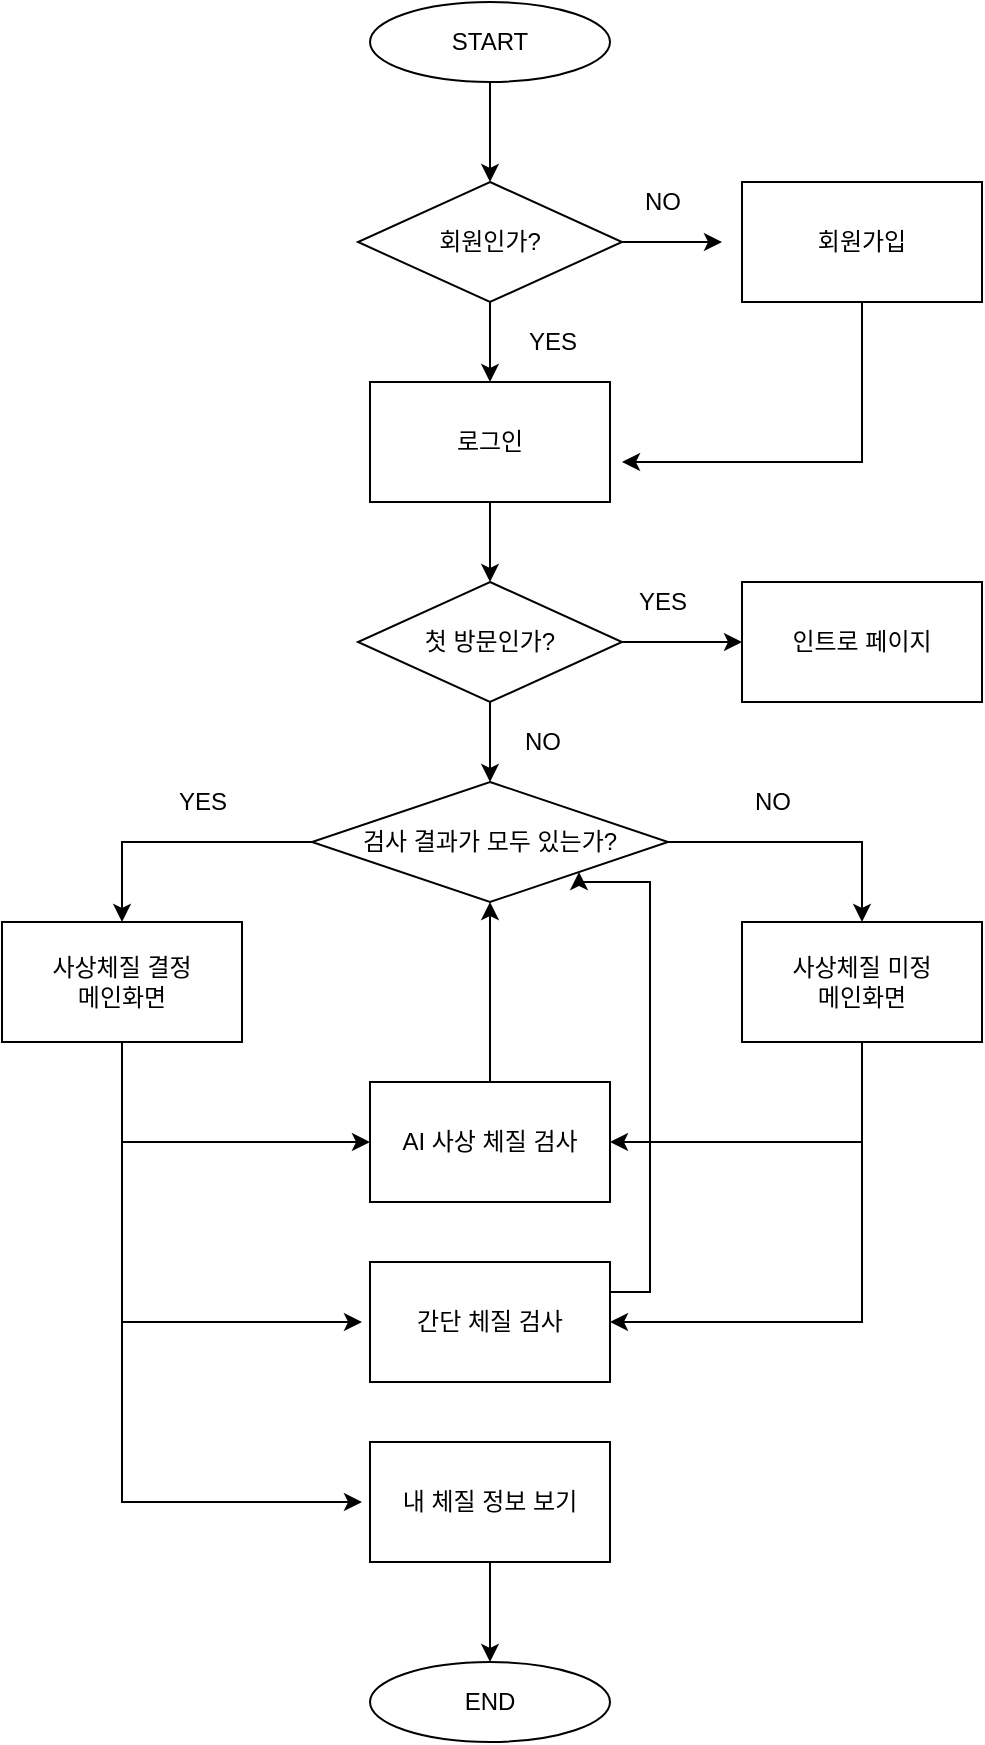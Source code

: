 <mxfile version="15.4.1" type="github"><diagram id="2mO_cgA2bO_dOIl29Bsn" name="Page-1"><mxGraphModel dx="1298" dy="841" grid="1" gridSize="10" guides="1" tooltips="1" connect="1" arrows="1" fold="1" page="1" pageScale="1" pageWidth="827" pageHeight="1169" math="0" shadow="0"><root><mxCell id="0"/><mxCell id="1" parent="0"/><mxCell id="fujtTjvkPUA1S7obsHaG-3" style="edgeStyle=orthogonalEdgeStyle;rounded=0;orthogonalLoop=1;jettySize=auto;html=1;" edge="1" parent="1" source="fujtTjvkPUA1S7obsHaG-1" target="fujtTjvkPUA1S7obsHaG-2"><mxGeometry relative="1" as="geometry"/></mxCell><mxCell id="fujtTjvkPUA1S7obsHaG-1" value="START" style="ellipse;whiteSpace=wrap;html=1;" vertex="1" parent="1"><mxGeometry x="354" y="120" width="120" height="40" as="geometry"/></mxCell><mxCell id="fujtTjvkPUA1S7obsHaG-5" style="edgeStyle=orthogonalEdgeStyle;rounded=0;orthogonalLoop=1;jettySize=auto;html=1;entryX=0.5;entryY=0;entryDx=0;entryDy=0;" edge="1" parent="1" source="fujtTjvkPUA1S7obsHaG-2" target="fujtTjvkPUA1S7obsHaG-4"><mxGeometry relative="1" as="geometry"/></mxCell><mxCell id="fujtTjvkPUA1S7obsHaG-7" style="edgeStyle=orthogonalEdgeStyle;rounded=0;orthogonalLoop=1;jettySize=auto;html=1;" edge="1" parent="1" source="fujtTjvkPUA1S7obsHaG-2"><mxGeometry relative="1" as="geometry"><mxPoint x="530" y="240" as="targetPoint"/></mxGeometry></mxCell><mxCell id="fujtTjvkPUA1S7obsHaG-2" value="회원인가?" style="rhombus;whiteSpace=wrap;html=1;" vertex="1" parent="1"><mxGeometry x="348" y="210" width="132" height="60" as="geometry"/></mxCell><mxCell id="fujtTjvkPUA1S7obsHaG-13" style="edgeStyle=orthogonalEdgeStyle;rounded=0;orthogonalLoop=1;jettySize=auto;html=1;" edge="1" parent="1" source="fujtTjvkPUA1S7obsHaG-4" target="fujtTjvkPUA1S7obsHaG-11"><mxGeometry relative="1" as="geometry"/></mxCell><mxCell id="fujtTjvkPUA1S7obsHaG-4" value="로그인" style="rounded=0;whiteSpace=wrap;html=1;" vertex="1" parent="1"><mxGeometry x="354" y="310" width="120" height="60" as="geometry"/></mxCell><mxCell id="fujtTjvkPUA1S7obsHaG-8" style="edgeStyle=orthogonalEdgeStyle;rounded=0;orthogonalLoop=1;jettySize=auto;html=1;" edge="1" parent="1" source="fujtTjvkPUA1S7obsHaG-6"><mxGeometry relative="1" as="geometry"><mxPoint x="480" y="350" as="targetPoint"/><Array as="points"><mxPoint x="600" y="350"/></Array></mxGeometry></mxCell><mxCell id="fujtTjvkPUA1S7obsHaG-6" value="회원가입" style="rounded=0;whiteSpace=wrap;html=1;" vertex="1" parent="1"><mxGeometry x="540" y="210" width="120" height="60" as="geometry"/></mxCell><mxCell id="fujtTjvkPUA1S7obsHaG-9" value="NO" style="text;html=1;align=center;verticalAlign=middle;resizable=0;points=[];autosize=1;strokeColor=none;fillColor=none;" vertex="1" parent="1"><mxGeometry x="485" y="210" width="30" height="20" as="geometry"/></mxCell><mxCell id="fujtTjvkPUA1S7obsHaG-10" value="YES" style="text;html=1;align=center;verticalAlign=middle;resizable=0;points=[];autosize=1;strokeColor=none;fillColor=none;" vertex="1" parent="1"><mxGeometry x="425" y="280" width="40" height="20" as="geometry"/></mxCell><mxCell id="fujtTjvkPUA1S7obsHaG-15" style="edgeStyle=orthogonalEdgeStyle;rounded=0;orthogonalLoop=1;jettySize=auto;html=1;" edge="1" parent="1" source="fujtTjvkPUA1S7obsHaG-11" target="fujtTjvkPUA1S7obsHaG-14"><mxGeometry relative="1" as="geometry"/></mxCell><mxCell id="fujtTjvkPUA1S7obsHaG-20" style="edgeStyle=orthogonalEdgeStyle;rounded=0;orthogonalLoop=1;jettySize=auto;html=1;entryX=0.5;entryY=0;entryDx=0;entryDy=0;" edge="1" parent="1" source="fujtTjvkPUA1S7obsHaG-11" target="fujtTjvkPUA1S7obsHaG-19"><mxGeometry relative="1" as="geometry"/></mxCell><mxCell id="fujtTjvkPUA1S7obsHaG-11" value="첫 방문인가?" style="rhombus;whiteSpace=wrap;html=1;" vertex="1" parent="1"><mxGeometry x="348" y="410" width="132" height="60" as="geometry"/></mxCell><mxCell id="fujtTjvkPUA1S7obsHaG-14" value="인트로 페이지" style="rounded=0;whiteSpace=wrap;html=1;" vertex="1" parent="1"><mxGeometry x="540" y="410" width="120" height="60" as="geometry"/></mxCell><mxCell id="fujtTjvkPUA1S7obsHaG-16" value="NO" style="text;html=1;align=center;verticalAlign=middle;resizable=0;points=[];autosize=1;strokeColor=none;fillColor=none;" vertex="1" parent="1"><mxGeometry x="425" y="480" width="30" height="20" as="geometry"/></mxCell><mxCell id="fujtTjvkPUA1S7obsHaG-17" value="YES" style="text;html=1;align=center;verticalAlign=middle;resizable=0;points=[];autosize=1;strokeColor=none;fillColor=none;" vertex="1" parent="1"><mxGeometry x="480" y="410" width="40" height="20" as="geometry"/></mxCell><mxCell id="fujtTjvkPUA1S7obsHaG-22" value="" style="edgeStyle=orthogonalEdgeStyle;rounded=0;orthogonalLoop=1;jettySize=auto;html=1;" edge="1" parent="1" source="fujtTjvkPUA1S7obsHaG-19" target="fujtTjvkPUA1S7obsHaG-21"><mxGeometry relative="1" as="geometry"/></mxCell><mxCell id="fujtTjvkPUA1S7obsHaG-24" value="" style="edgeStyle=orthogonalEdgeStyle;rounded=0;orthogonalLoop=1;jettySize=auto;html=1;" edge="1" parent="1" source="fujtTjvkPUA1S7obsHaG-19" target="fujtTjvkPUA1S7obsHaG-23"><mxGeometry relative="1" as="geometry"/></mxCell><mxCell id="fujtTjvkPUA1S7obsHaG-19" value="검사 결과가 모두 있는가?" style="rhombus;whiteSpace=wrap;html=1;" vertex="1" parent="1"><mxGeometry x="325" y="510" width="178" height="60" as="geometry"/></mxCell><mxCell id="fujtTjvkPUA1S7obsHaG-29" style="edgeStyle=orthogonalEdgeStyle;rounded=0;orthogonalLoop=1;jettySize=auto;html=1;entryX=1;entryY=0.5;entryDx=0;entryDy=0;" edge="1" parent="1" source="fujtTjvkPUA1S7obsHaG-21" target="fujtTjvkPUA1S7obsHaG-27"><mxGeometry relative="1" as="geometry"><Array as="points"><mxPoint x="600" y="690"/></Array></mxGeometry></mxCell><mxCell id="fujtTjvkPUA1S7obsHaG-30" style="edgeStyle=orthogonalEdgeStyle;rounded=0;orthogonalLoop=1;jettySize=auto;html=1;entryX=1;entryY=0.5;entryDx=0;entryDy=0;" edge="1" parent="1" source="fujtTjvkPUA1S7obsHaG-21" target="fujtTjvkPUA1S7obsHaG-28"><mxGeometry relative="1" as="geometry"><Array as="points"><mxPoint x="600" y="780"/></Array></mxGeometry></mxCell><mxCell id="fujtTjvkPUA1S7obsHaG-21" value="사상체질 미정&lt;br&gt;메인화면" style="whiteSpace=wrap;html=1;" vertex="1" parent="1"><mxGeometry x="540" y="580" width="120" height="60" as="geometry"/></mxCell><mxCell id="fujtTjvkPUA1S7obsHaG-31" style="edgeStyle=orthogonalEdgeStyle;rounded=0;orthogonalLoop=1;jettySize=auto;html=1;entryX=0;entryY=0.5;entryDx=0;entryDy=0;" edge="1" parent="1" source="fujtTjvkPUA1S7obsHaG-23" target="fujtTjvkPUA1S7obsHaG-27"><mxGeometry relative="1" as="geometry"><Array as="points"><mxPoint x="230" y="690"/></Array></mxGeometry></mxCell><mxCell id="fujtTjvkPUA1S7obsHaG-32" style="edgeStyle=orthogonalEdgeStyle;rounded=0;orthogonalLoop=1;jettySize=auto;html=1;" edge="1" parent="1" source="fujtTjvkPUA1S7obsHaG-23"><mxGeometry relative="1" as="geometry"><mxPoint x="350" y="780" as="targetPoint"/><Array as="points"><mxPoint x="230" y="780"/></Array></mxGeometry></mxCell><mxCell id="fujtTjvkPUA1S7obsHaG-34" style="edgeStyle=orthogonalEdgeStyle;rounded=0;orthogonalLoop=1;jettySize=auto;html=1;" edge="1" parent="1" source="fujtTjvkPUA1S7obsHaG-23"><mxGeometry relative="1" as="geometry"><mxPoint x="350" y="870" as="targetPoint"/><Array as="points"><mxPoint x="230" y="870"/><mxPoint x="350" y="870"/></Array></mxGeometry></mxCell><mxCell id="fujtTjvkPUA1S7obsHaG-23" value="사상체질 결정&lt;br&gt;메인화면" style="whiteSpace=wrap;html=1;" vertex="1" parent="1"><mxGeometry x="170" y="580" width="120" height="60" as="geometry"/></mxCell><mxCell id="fujtTjvkPUA1S7obsHaG-25" value="YES" style="text;html=1;align=center;verticalAlign=middle;resizable=0;points=[];autosize=1;strokeColor=none;fillColor=none;" vertex="1" parent="1"><mxGeometry x="250" y="510" width="40" height="20" as="geometry"/></mxCell><mxCell id="fujtTjvkPUA1S7obsHaG-26" value="NO" style="text;html=1;align=center;verticalAlign=middle;resizable=0;points=[];autosize=1;strokeColor=none;fillColor=none;" vertex="1" parent="1"><mxGeometry x="540" y="510" width="30" height="20" as="geometry"/></mxCell><mxCell id="fujtTjvkPUA1S7obsHaG-36" style="edgeStyle=orthogonalEdgeStyle;rounded=0;orthogonalLoop=1;jettySize=auto;html=1;" edge="1" parent="1" source="fujtTjvkPUA1S7obsHaG-27" target="fujtTjvkPUA1S7obsHaG-19"><mxGeometry relative="1" as="geometry"/></mxCell><mxCell id="fujtTjvkPUA1S7obsHaG-27" value="AI 사상 체질 검사" style="rounded=0;whiteSpace=wrap;html=1;" vertex="1" parent="1"><mxGeometry x="354" y="660" width="120" height="60" as="geometry"/></mxCell><mxCell id="fujtTjvkPUA1S7obsHaG-38" style="edgeStyle=orthogonalEdgeStyle;rounded=0;orthogonalLoop=1;jettySize=auto;html=1;exitX=1;exitY=0.25;exitDx=0;exitDy=0;entryX=1;entryY=1;entryDx=0;entryDy=0;" edge="1" parent="1" source="fujtTjvkPUA1S7obsHaG-28" target="fujtTjvkPUA1S7obsHaG-19"><mxGeometry relative="1" as="geometry"><Array as="points"><mxPoint x="494" y="765"/><mxPoint x="494" y="560"/><mxPoint x="459" y="560"/></Array></mxGeometry></mxCell><mxCell id="fujtTjvkPUA1S7obsHaG-28" value="간단 체질 검사" style="rounded=0;whiteSpace=wrap;html=1;" vertex="1" parent="1"><mxGeometry x="354" y="750" width="120" height="60" as="geometry"/></mxCell><mxCell id="fujtTjvkPUA1S7obsHaG-41" style="edgeStyle=orthogonalEdgeStyle;rounded=0;orthogonalLoop=1;jettySize=auto;html=1;entryX=0.5;entryY=0;entryDx=0;entryDy=0;" edge="1" parent="1" source="fujtTjvkPUA1S7obsHaG-33" target="fujtTjvkPUA1S7obsHaG-40"><mxGeometry relative="1" as="geometry"/></mxCell><mxCell id="fujtTjvkPUA1S7obsHaG-33" value="내 체질 정보 보기" style="rounded=0;whiteSpace=wrap;html=1;" vertex="1" parent="1"><mxGeometry x="354" y="840" width="120" height="60" as="geometry"/></mxCell><mxCell id="fujtTjvkPUA1S7obsHaG-40" value="END" style="ellipse;whiteSpace=wrap;html=1;" vertex="1" parent="1"><mxGeometry x="354" y="950" width="120" height="40" as="geometry"/></mxCell></root></mxGraphModel></diagram></mxfile>